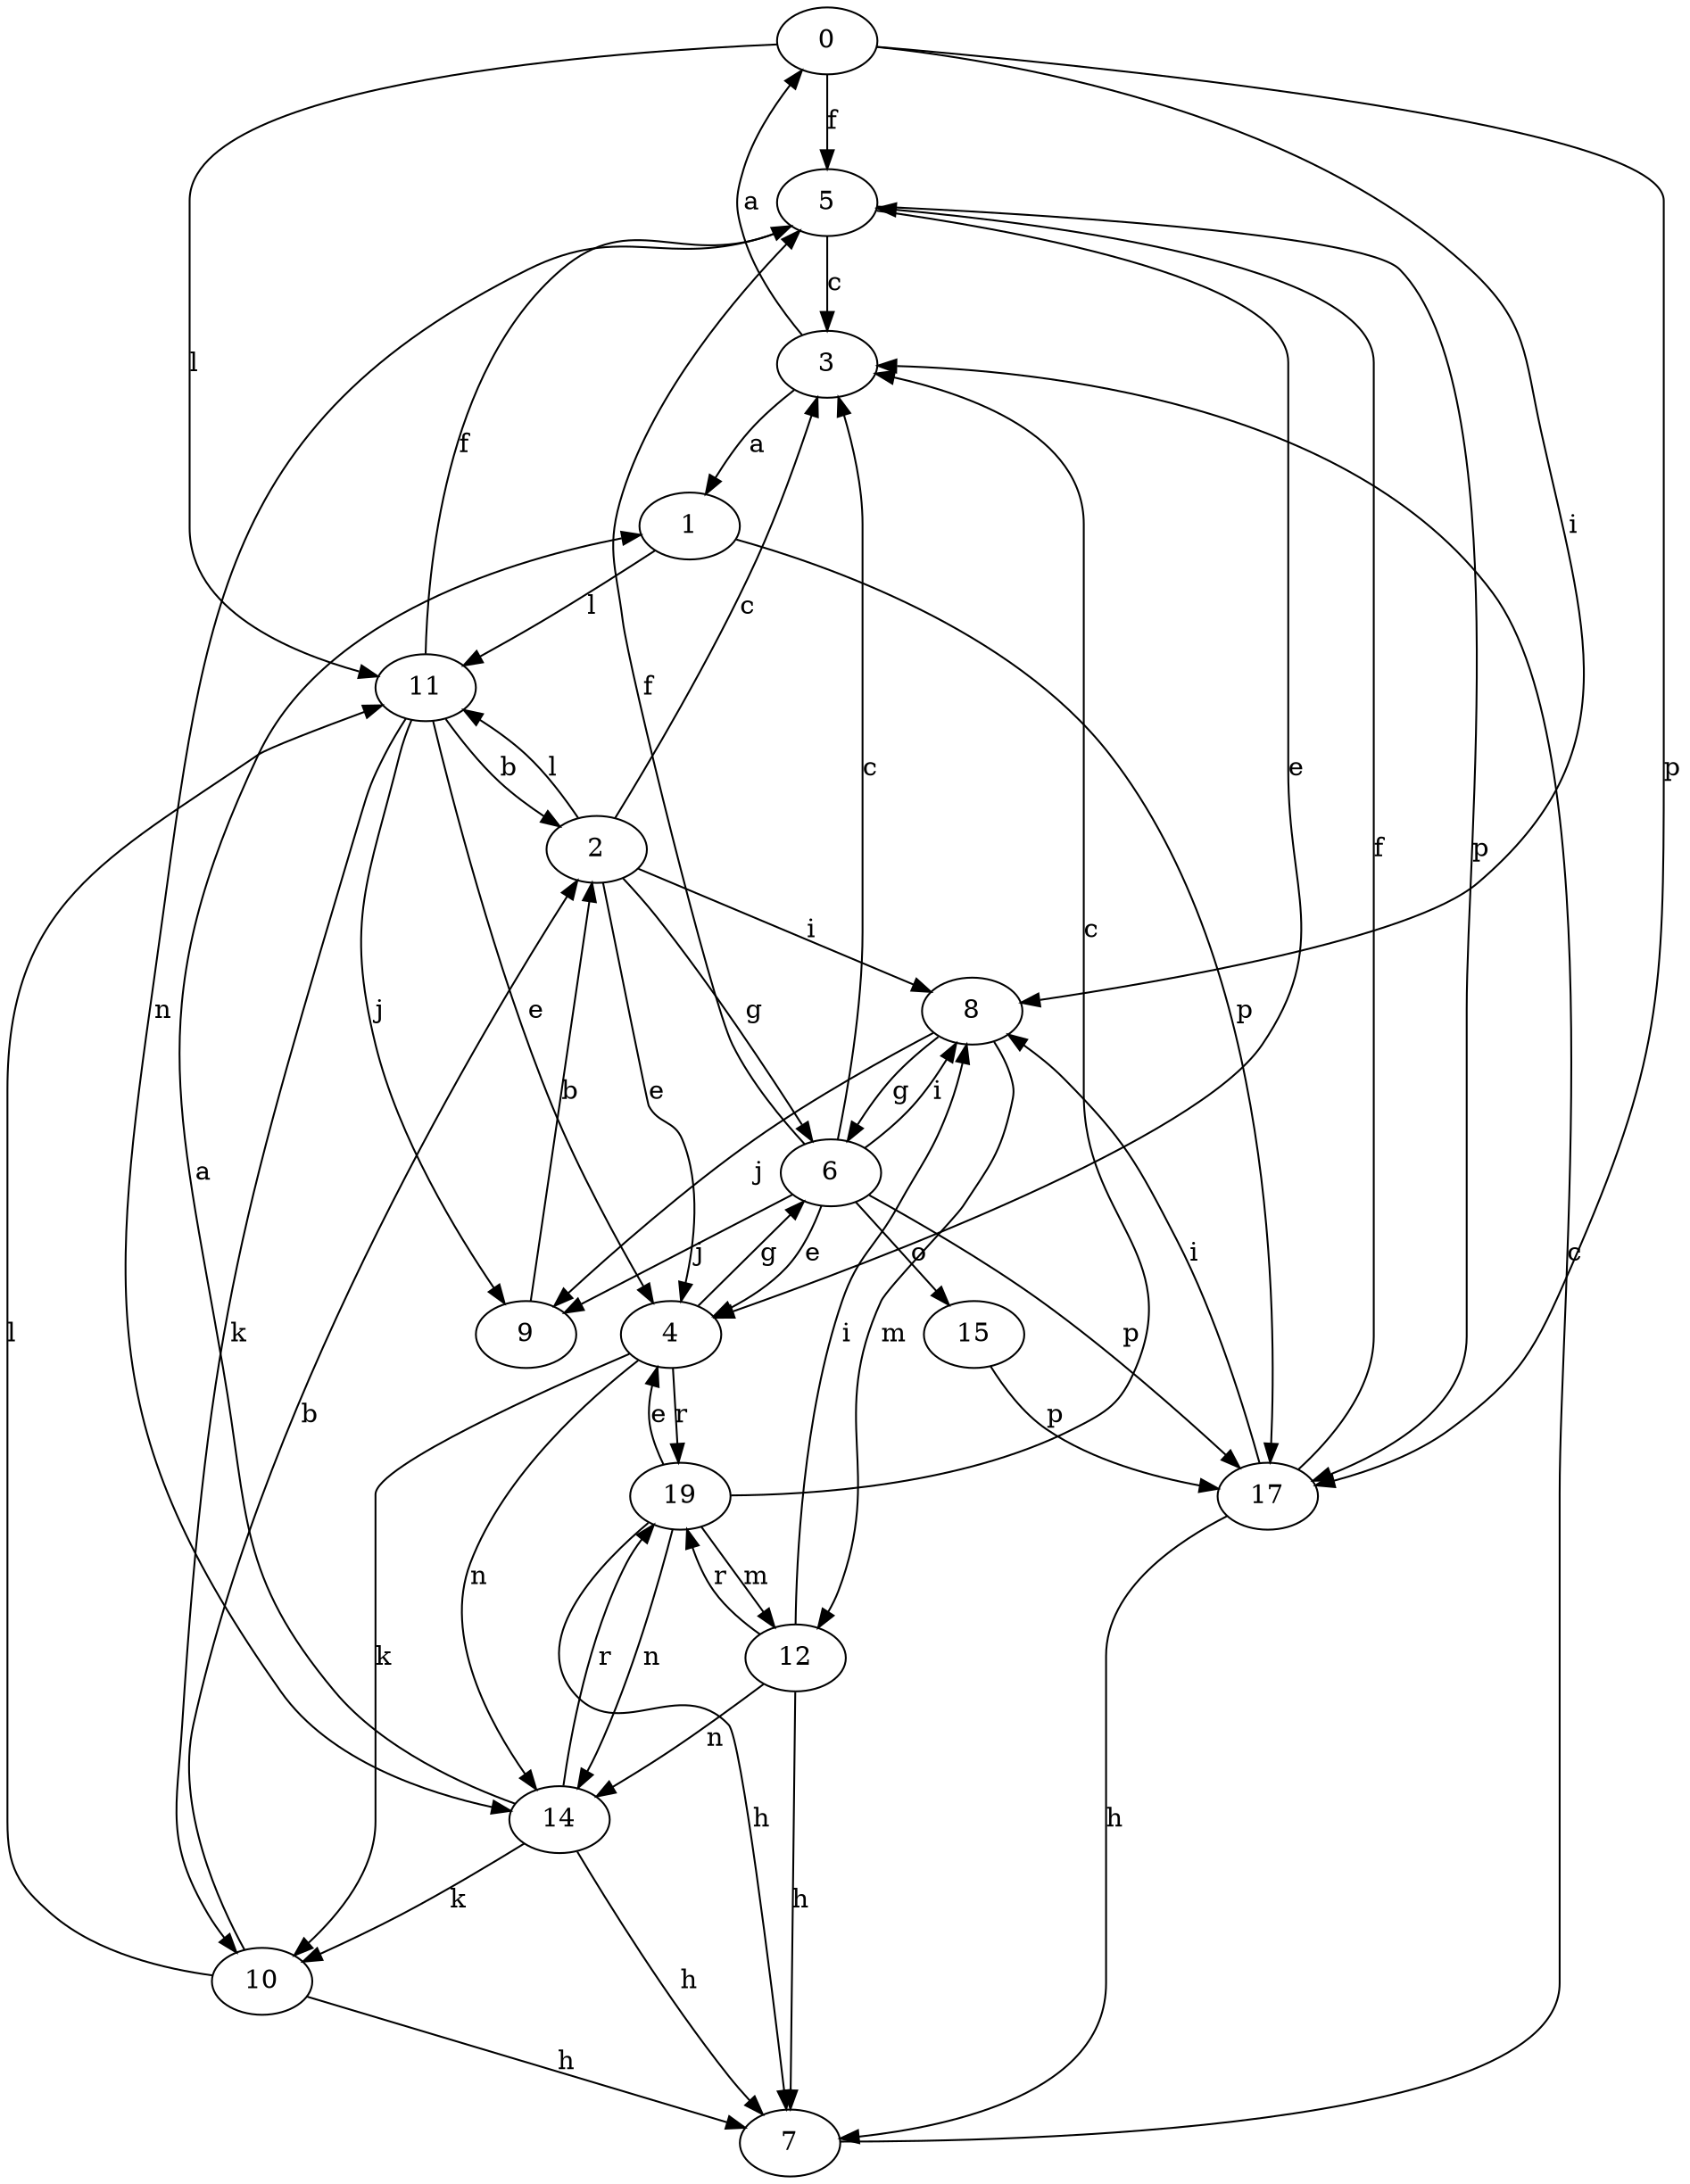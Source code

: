 strict digraph  {
0;
1;
2;
3;
4;
5;
6;
7;
8;
9;
10;
11;
12;
14;
15;
17;
19;
0 -> 5  [label=f];
0 -> 8  [label=i];
0 -> 11  [label=l];
0 -> 17  [label=p];
1 -> 11  [label=l];
1 -> 17  [label=p];
2 -> 3  [label=c];
2 -> 4  [label=e];
2 -> 6  [label=g];
2 -> 8  [label=i];
2 -> 11  [label=l];
3 -> 0  [label=a];
3 -> 1  [label=a];
4 -> 6  [label=g];
4 -> 10  [label=k];
4 -> 14  [label=n];
4 -> 19  [label=r];
5 -> 3  [label=c];
5 -> 4  [label=e];
5 -> 14  [label=n];
5 -> 17  [label=p];
6 -> 3  [label=c];
6 -> 4  [label=e];
6 -> 5  [label=f];
6 -> 8  [label=i];
6 -> 9  [label=j];
6 -> 15  [label=o];
6 -> 17  [label=p];
7 -> 3  [label=c];
8 -> 6  [label=g];
8 -> 9  [label=j];
8 -> 12  [label=m];
9 -> 2  [label=b];
10 -> 2  [label=b];
10 -> 7  [label=h];
10 -> 11  [label=l];
11 -> 2  [label=b];
11 -> 4  [label=e];
11 -> 5  [label=f];
11 -> 9  [label=j];
11 -> 10  [label=k];
12 -> 7  [label=h];
12 -> 8  [label=i];
12 -> 14  [label=n];
12 -> 19  [label=r];
14 -> 1  [label=a];
14 -> 7  [label=h];
14 -> 10  [label=k];
14 -> 19  [label=r];
15 -> 17  [label=p];
17 -> 5  [label=f];
17 -> 7  [label=h];
17 -> 8  [label=i];
19 -> 3  [label=c];
19 -> 4  [label=e];
19 -> 7  [label=h];
19 -> 12  [label=m];
19 -> 14  [label=n];
}
